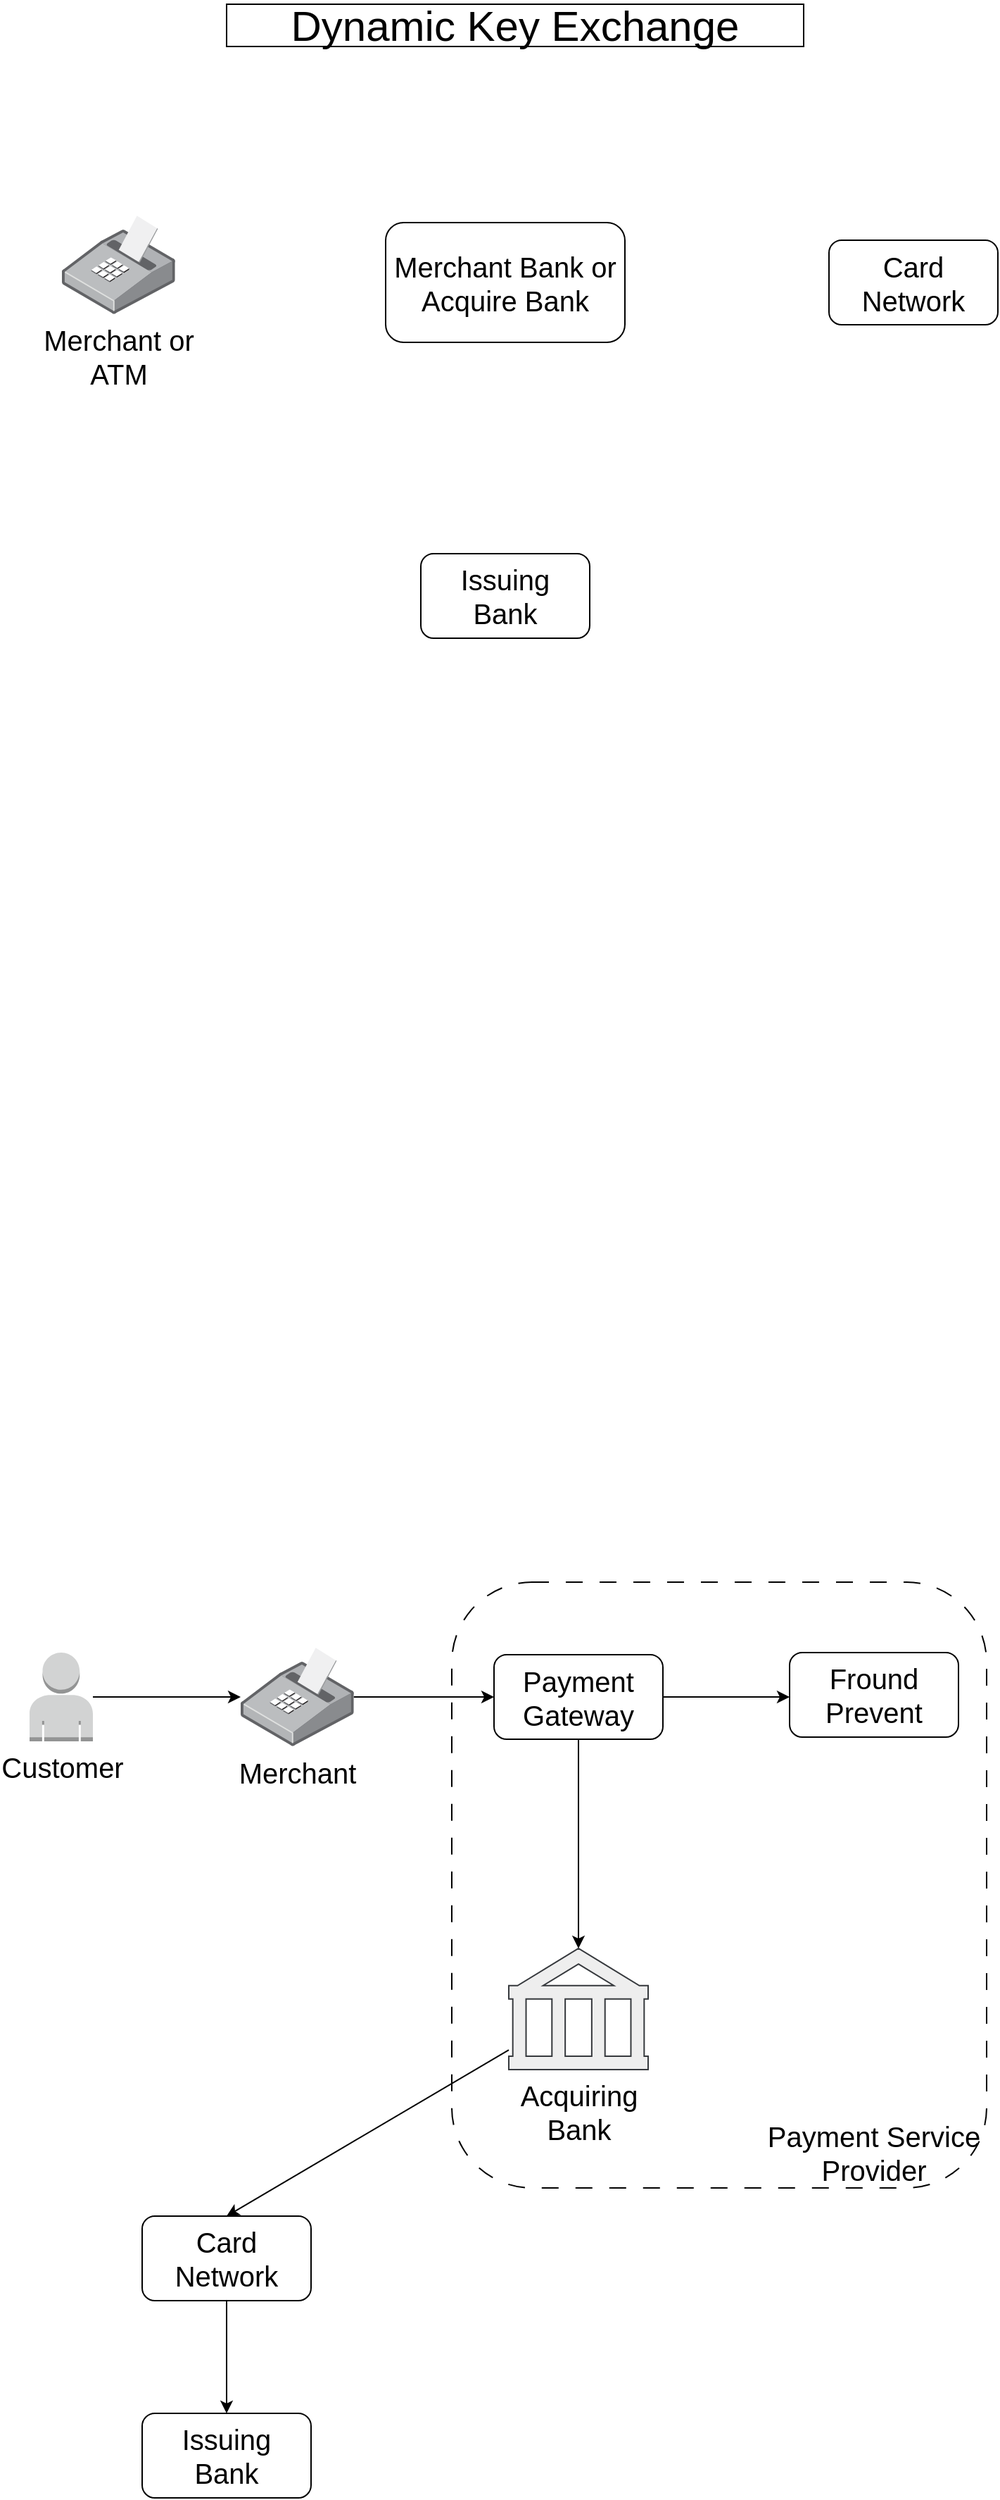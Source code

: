 <mxfile>
    <diagram id="CpptX5s52WH15TBqeyqg" name="Processing">
        <mxGraphModel dx="2459" dy="811" grid="1" gridSize="10" guides="1" tooltips="1" connect="1" arrows="1" fold="1" page="1" pageScale="1" pageWidth="850" pageHeight="1100" math="0" shadow="0">
            <root>
                <mxCell id="0"/>
                <mxCell id="1" parent="0"/>
                <mxCell id="13" value="" style="rounded=1;whiteSpace=wrap;html=1;fontSize=20;dashed=1;dashPattern=12 12;" parent="1" vertex="1">
                    <mxGeometry x="370" y="1140" width="380" height="430" as="geometry"/>
                </mxCell>
                <mxCell id="5" style="edgeStyle=none;html=1;" parent="1" source="2" target="4" edge="1">
                    <mxGeometry relative="1" as="geometry"/>
                </mxCell>
                <mxCell id="2" value="Customer" style="outlineConnect=0;dashed=0;verticalLabelPosition=bottom;verticalAlign=top;align=center;html=1;shape=mxgraph.aws3.user;fillColor=#D2D3D3;gradientColor=none;fontSize=20;" parent="1" vertex="1">
                    <mxGeometry x="70" y="1190" width="45" height="63" as="geometry"/>
                </mxCell>
                <mxCell id="7" style="edgeStyle=none;html=1;entryX=0;entryY=0.5;entryDx=0;entryDy=0;" parent="1" source="4" target="6" edge="1">
                    <mxGeometry relative="1" as="geometry"/>
                </mxCell>
                <mxCell id="4" value="Merchant" style="points=[];aspect=fixed;html=1;align=center;shadow=0;dashed=0;image;image=img/lib/allied_telesis/computer_and_terminals/POS_Printer.svg;fontSize=20;" parent="1" vertex="1">
                    <mxGeometry x="220" y="1186.5" width="80.37" height="70" as="geometry"/>
                </mxCell>
                <mxCell id="8" style="edgeStyle=none;html=1;fontSize=20;" parent="1" source="6" edge="1">
                    <mxGeometry relative="1" as="geometry">
                        <mxPoint x="610" y="1221.5" as="targetPoint"/>
                    </mxGeometry>
                </mxCell>
                <mxCell id="12" style="edgeStyle=none;html=1;entryX=0.5;entryY=0;entryDx=0;entryDy=0;entryPerimeter=0;fontSize=20;" parent="1" source="6" target="10" edge="1">
                    <mxGeometry relative="1" as="geometry"/>
                </mxCell>
                <mxCell id="6" value="Payment&lt;br style=&quot;font-size: 20px;&quot;&gt;Gateway" style="rounded=1;whiteSpace=wrap;html=1;fontSize=20;" parent="1" vertex="1">
                    <mxGeometry x="400" y="1191.5" width="120" height="60" as="geometry"/>
                </mxCell>
                <mxCell id="9" value="Fround Prevent" style="rounded=1;whiteSpace=wrap;html=1;fontSize=20;" parent="1" vertex="1">
                    <mxGeometry x="610" y="1190" width="120" height="60" as="geometry"/>
                </mxCell>
                <mxCell id="16" style="edgeStyle=none;html=1;entryX=0.5;entryY=0;entryDx=0;entryDy=0;fontSize=20;" parent="1" source="10" target="15" edge="1">
                    <mxGeometry relative="1" as="geometry"/>
                </mxCell>
                <mxCell id="10" value="Acquiring&lt;br style=&quot;font-size: 20px;&quot;&gt;Bank" style="shape=mxgraph.signs.travel.bank;html=1;pointerEvents=1;fillColor=#eeeeee;strokeColor=#36393d;verticalLabelPosition=bottom;verticalAlign=top;align=center;fontSize=20;" parent="1" vertex="1">
                    <mxGeometry x="410.5" y="1400" width="99" height="86" as="geometry"/>
                </mxCell>
                <mxCell id="14" value="Payment Service Provider" style="text;html=1;strokeColor=none;fillColor=none;align=center;verticalAlign=middle;whiteSpace=wrap;rounded=0;dashed=1;dashPattern=12 12;fontSize=20;" parent="1" vertex="1">
                    <mxGeometry x="585" y="1530" width="170" height="30" as="geometry"/>
                </mxCell>
                <mxCell id="18" style="edgeStyle=none;html=1;entryX=0.5;entryY=0;entryDx=0;entryDy=0;fontSize=20;" parent="1" source="15" target="17" edge="1">
                    <mxGeometry relative="1" as="geometry"/>
                </mxCell>
                <mxCell id="15" value="Card Network" style="rounded=1;whiteSpace=wrap;html=1;fontSize=20;" parent="1" vertex="1">
                    <mxGeometry x="150" y="1590" width="120" height="60" as="geometry"/>
                </mxCell>
                <mxCell id="17" value="Issuing &lt;br&gt;Bank" style="rounded=1;whiteSpace=wrap;html=1;fontSize=20;" parent="1" vertex="1">
                    <mxGeometry x="150" y="1730" width="120" height="60" as="geometry"/>
                </mxCell>
                <mxCell id="19" value="Merchant or&lt;br&gt;ATM" style="points=[];aspect=fixed;html=1;align=center;shadow=0;dashed=0;image;image=img/lib/allied_telesis/computer_and_terminals/POS_Printer.svg;fontSize=20;" vertex="1" parent="1">
                    <mxGeometry x="93" y="170" width="80.37" height="70" as="geometry"/>
                </mxCell>
                <mxCell id="20" value="Dynamic Key Exchange" style="text;html=1;strokeColor=default;fillColor=default;align=center;verticalAlign=middle;whiteSpace=wrap;rounded=0;fontSize=30;" vertex="1" parent="1">
                    <mxGeometry x="210" y="20" width="410" height="30" as="geometry"/>
                </mxCell>
                <mxCell id="E1mJeffrnsCfZ-ZQofQ5-20" value="Merchant Bank or Acquire Bank" style="rounded=1;whiteSpace=wrap;html=1;fontSize=20;" vertex="1" parent="1">
                    <mxGeometry x="323" y="175" width="170" height="85" as="geometry"/>
                </mxCell>
                <mxCell id="E1mJeffrnsCfZ-ZQofQ5-21" value="Card Network" style="rounded=1;whiteSpace=wrap;html=1;fontSize=20;" vertex="1" parent="1">
                    <mxGeometry x="638" y="187.5" width="120" height="60" as="geometry"/>
                </mxCell>
                <mxCell id="E1mJeffrnsCfZ-ZQofQ5-22" value="Issuing &lt;br&gt;Bank" style="rounded=1;whiteSpace=wrap;html=1;fontSize=20;" vertex="1" parent="1">
                    <mxGeometry x="348" y="410" width="120" height="60" as="geometry"/>
                </mxCell>
            </root>
        </mxGraphModel>
    </diagram>
    <diagram id="gRdgkLZBgvtlLOhqsNim" name="Clearing">
        <mxGraphModel dx="2026" dy="568" grid="1" gridSize="10" guides="1" tooltips="1" connect="1" arrows="1" fold="1" page="1" pageScale="1" pageWidth="850" pageHeight="1100" math="0" shadow="0">
            <root>
                <mxCell id="0"/>
                <mxCell id="1" parent="0"/>
            </root>
        </mxGraphModel>
    </diagram>
    <diagram id="G4g6u-S3sS2nGTYQXbC6" name="Settlement">
        <mxGraphModel dx="1721" dy="649" grid="1" gridSize="10" guides="1" tooltips="1" connect="1" arrows="1" fold="1" page="1" pageScale="1" pageWidth="850" pageHeight="1100" math="0" shadow="0">
            <root>
                <mxCell id="0"/>
                <mxCell id="1" parent="0"/>
            </root>
        </mxGraphModel>
    </diagram>
</mxfile>
